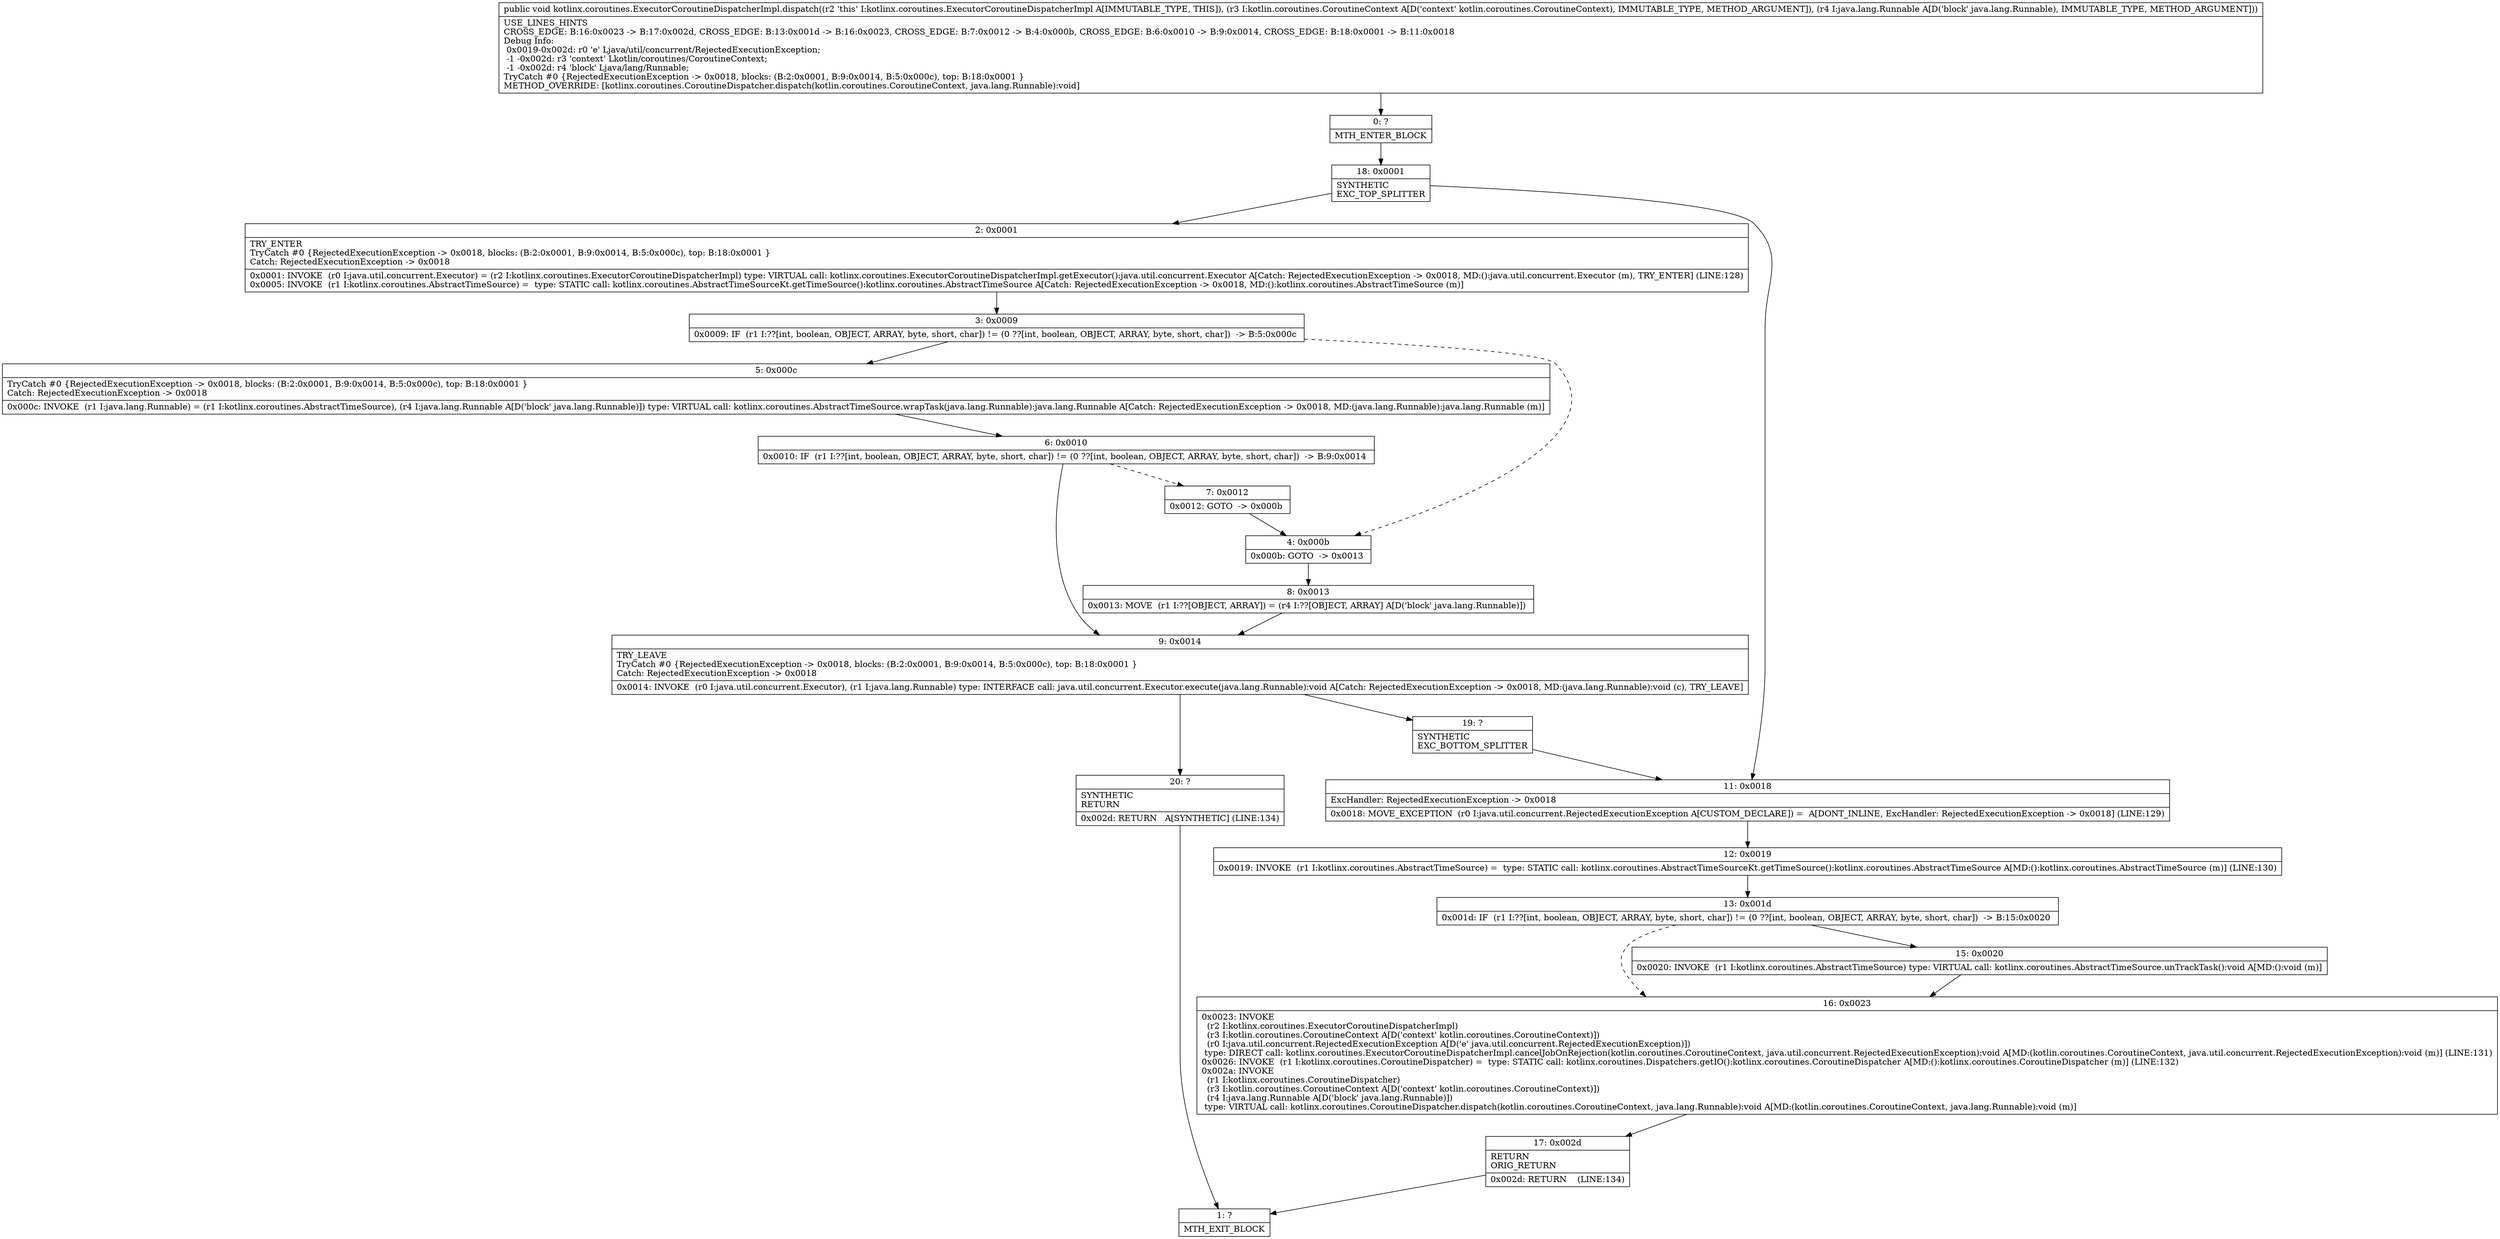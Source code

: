 digraph "CFG forkotlinx.coroutines.ExecutorCoroutineDispatcherImpl.dispatch(Lkotlin\/coroutines\/CoroutineContext;Ljava\/lang\/Runnable;)V" {
Node_0 [shape=record,label="{0\:\ ?|MTH_ENTER_BLOCK\l}"];
Node_18 [shape=record,label="{18\:\ 0x0001|SYNTHETIC\lEXC_TOP_SPLITTER\l}"];
Node_2 [shape=record,label="{2\:\ 0x0001|TRY_ENTER\lTryCatch #0 \{RejectedExecutionException \-\> 0x0018, blocks: (B:2:0x0001, B:9:0x0014, B:5:0x000c), top: B:18:0x0001 \}\lCatch: RejectedExecutionException \-\> 0x0018\l|0x0001: INVOKE  (r0 I:java.util.concurrent.Executor) = (r2 I:kotlinx.coroutines.ExecutorCoroutineDispatcherImpl) type: VIRTUAL call: kotlinx.coroutines.ExecutorCoroutineDispatcherImpl.getExecutor():java.util.concurrent.Executor A[Catch: RejectedExecutionException \-\> 0x0018, MD:():java.util.concurrent.Executor (m), TRY_ENTER] (LINE:128)\l0x0005: INVOKE  (r1 I:kotlinx.coroutines.AbstractTimeSource) =  type: STATIC call: kotlinx.coroutines.AbstractTimeSourceKt.getTimeSource():kotlinx.coroutines.AbstractTimeSource A[Catch: RejectedExecutionException \-\> 0x0018, MD:():kotlinx.coroutines.AbstractTimeSource (m)]\l}"];
Node_3 [shape=record,label="{3\:\ 0x0009|0x0009: IF  (r1 I:??[int, boolean, OBJECT, ARRAY, byte, short, char]) != (0 ??[int, boolean, OBJECT, ARRAY, byte, short, char])  \-\> B:5:0x000c \l}"];
Node_4 [shape=record,label="{4\:\ 0x000b|0x000b: GOTO  \-\> 0x0013 \l}"];
Node_8 [shape=record,label="{8\:\ 0x0013|0x0013: MOVE  (r1 I:??[OBJECT, ARRAY]) = (r4 I:??[OBJECT, ARRAY] A[D('block' java.lang.Runnable)]) \l}"];
Node_9 [shape=record,label="{9\:\ 0x0014|TRY_LEAVE\lTryCatch #0 \{RejectedExecutionException \-\> 0x0018, blocks: (B:2:0x0001, B:9:0x0014, B:5:0x000c), top: B:18:0x0001 \}\lCatch: RejectedExecutionException \-\> 0x0018\l|0x0014: INVOKE  (r0 I:java.util.concurrent.Executor), (r1 I:java.lang.Runnable) type: INTERFACE call: java.util.concurrent.Executor.execute(java.lang.Runnable):void A[Catch: RejectedExecutionException \-\> 0x0018, MD:(java.lang.Runnable):void (c), TRY_LEAVE]\l}"];
Node_19 [shape=record,label="{19\:\ ?|SYNTHETIC\lEXC_BOTTOM_SPLITTER\l}"];
Node_20 [shape=record,label="{20\:\ ?|SYNTHETIC\lRETURN\l|0x002d: RETURN   A[SYNTHETIC] (LINE:134)\l}"];
Node_1 [shape=record,label="{1\:\ ?|MTH_EXIT_BLOCK\l}"];
Node_5 [shape=record,label="{5\:\ 0x000c|TryCatch #0 \{RejectedExecutionException \-\> 0x0018, blocks: (B:2:0x0001, B:9:0x0014, B:5:0x000c), top: B:18:0x0001 \}\lCatch: RejectedExecutionException \-\> 0x0018\l|0x000c: INVOKE  (r1 I:java.lang.Runnable) = (r1 I:kotlinx.coroutines.AbstractTimeSource), (r4 I:java.lang.Runnable A[D('block' java.lang.Runnable)]) type: VIRTUAL call: kotlinx.coroutines.AbstractTimeSource.wrapTask(java.lang.Runnable):java.lang.Runnable A[Catch: RejectedExecutionException \-\> 0x0018, MD:(java.lang.Runnable):java.lang.Runnable (m)]\l}"];
Node_6 [shape=record,label="{6\:\ 0x0010|0x0010: IF  (r1 I:??[int, boolean, OBJECT, ARRAY, byte, short, char]) != (0 ??[int, boolean, OBJECT, ARRAY, byte, short, char])  \-\> B:9:0x0014 \l}"];
Node_7 [shape=record,label="{7\:\ 0x0012|0x0012: GOTO  \-\> 0x000b \l}"];
Node_11 [shape=record,label="{11\:\ 0x0018|ExcHandler: RejectedExecutionException \-\> 0x0018\l|0x0018: MOVE_EXCEPTION  (r0 I:java.util.concurrent.RejectedExecutionException A[CUSTOM_DECLARE]) =  A[DONT_INLINE, ExcHandler: RejectedExecutionException \-\> 0x0018] (LINE:129)\l}"];
Node_12 [shape=record,label="{12\:\ 0x0019|0x0019: INVOKE  (r1 I:kotlinx.coroutines.AbstractTimeSource) =  type: STATIC call: kotlinx.coroutines.AbstractTimeSourceKt.getTimeSource():kotlinx.coroutines.AbstractTimeSource A[MD:():kotlinx.coroutines.AbstractTimeSource (m)] (LINE:130)\l}"];
Node_13 [shape=record,label="{13\:\ 0x001d|0x001d: IF  (r1 I:??[int, boolean, OBJECT, ARRAY, byte, short, char]) != (0 ??[int, boolean, OBJECT, ARRAY, byte, short, char])  \-\> B:15:0x0020 \l}"];
Node_15 [shape=record,label="{15\:\ 0x0020|0x0020: INVOKE  (r1 I:kotlinx.coroutines.AbstractTimeSource) type: VIRTUAL call: kotlinx.coroutines.AbstractTimeSource.unTrackTask():void A[MD:():void (m)]\l}"];
Node_16 [shape=record,label="{16\:\ 0x0023|0x0023: INVOKE  \l  (r2 I:kotlinx.coroutines.ExecutorCoroutineDispatcherImpl)\l  (r3 I:kotlin.coroutines.CoroutineContext A[D('context' kotlin.coroutines.CoroutineContext)])\l  (r0 I:java.util.concurrent.RejectedExecutionException A[D('e' java.util.concurrent.RejectedExecutionException)])\l type: DIRECT call: kotlinx.coroutines.ExecutorCoroutineDispatcherImpl.cancelJobOnRejection(kotlin.coroutines.CoroutineContext, java.util.concurrent.RejectedExecutionException):void A[MD:(kotlin.coroutines.CoroutineContext, java.util.concurrent.RejectedExecutionException):void (m)] (LINE:131)\l0x0026: INVOKE  (r1 I:kotlinx.coroutines.CoroutineDispatcher) =  type: STATIC call: kotlinx.coroutines.Dispatchers.getIO():kotlinx.coroutines.CoroutineDispatcher A[MD:():kotlinx.coroutines.CoroutineDispatcher (m)] (LINE:132)\l0x002a: INVOKE  \l  (r1 I:kotlinx.coroutines.CoroutineDispatcher)\l  (r3 I:kotlin.coroutines.CoroutineContext A[D('context' kotlin.coroutines.CoroutineContext)])\l  (r4 I:java.lang.Runnable A[D('block' java.lang.Runnable)])\l type: VIRTUAL call: kotlinx.coroutines.CoroutineDispatcher.dispatch(kotlin.coroutines.CoroutineContext, java.lang.Runnable):void A[MD:(kotlin.coroutines.CoroutineContext, java.lang.Runnable):void (m)]\l}"];
Node_17 [shape=record,label="{17\:\ 0x002d|RETURN\lORIG_RETURN\l|0x002d: RETURN    (LINE:134)\l}"];
MethodNode[shape=record,label="{public void kotlinx.coroutines.ExecutorCoroutineDispatcherImpl.dispatch((r2 'this' I:kotlinx.coroutines.ExecutorCoroutineDispatcherImpl A[IMMUTABLE_TYPE, THIS]), (r3 I:kotlin.coroutines.CoroutineContext A[D('context' kotlin.coroutines.CoroutineContext), IMMUTABLE_TYPE, METHOD_ARGUMENT]), (r4 I:java.lang.Runnable A[D('block' java.lang.Runnable), IMMUTABLE_TYPE, METHOD_ARGUMENT]))  | USE_LINES_HINTS\lCROSS_EDGE: B:16:0x0023 \-\> B:17:0x002d, CROSS_EDGE: B:13:0x001d \-\> B:16:0x0023, CROSS_EDGE: B:7:0x0012 \-\> B:4:0x000b, CROSS_EDGE: B:6:0x0010 \-\> B:9:0x0014, CROSS_EDGE: B:18:0x0001 \-\> B:11:0x0018\lDebug Info:\l  0x0019\-0x002d: r0 'e' Ljava\/util\/concurrent\/RejectedExecutionException;\l  \-1 \-0x002d: r3 'context' Lkotlin\/coroutines\/CoroutineContext;\l  \-1 \-0x002d: r4 'block' Ljava\/lang\/Runnable;\lTryCatch #0 \{RejectedExecutionException \-\> 0x0018, blocks: (B:2:0x0001, B:9:0x0014, B:5:0x000c), top: B:18:0x0001 \}\lMETHOD_OVERRIDE: [kotlinx.coroutines.CoroutineDispatcher.dispatch(kotlin.coroutines.CoroutineContext, java.lang.Runnable):void]\l}"];
MethodNode -> Node_0;Node_0 -> Node_18;
Node_18 -> Node_2;
Node_18 -> Node_11;
Node_2 -> Node_3;
Node_3 -> Node_4[style=dashed];
Node_3 -> Node_5;
Node_4 -> Node_8;
Node_8 -> Node_9;
Node_9 -> Node_19;
Node_9 -> Node_20;
Node_19 -> Node_11;
Node_20 -> Node_1;
Node_5 -> Node_6;
Node_6 -> Node_7[style=dashed];
Node_6 -> Node_9;
Node_7 -> Node_4;
Node_11 -> Node_12;
Node_12 -> Node_13;
Node_13 -> Node_15;
Node_13 -> Node_16[style=dashed];
Node_15 -> Node_16;
Node_16 -> Node_17;
Node_17 -> Node_1;
}

